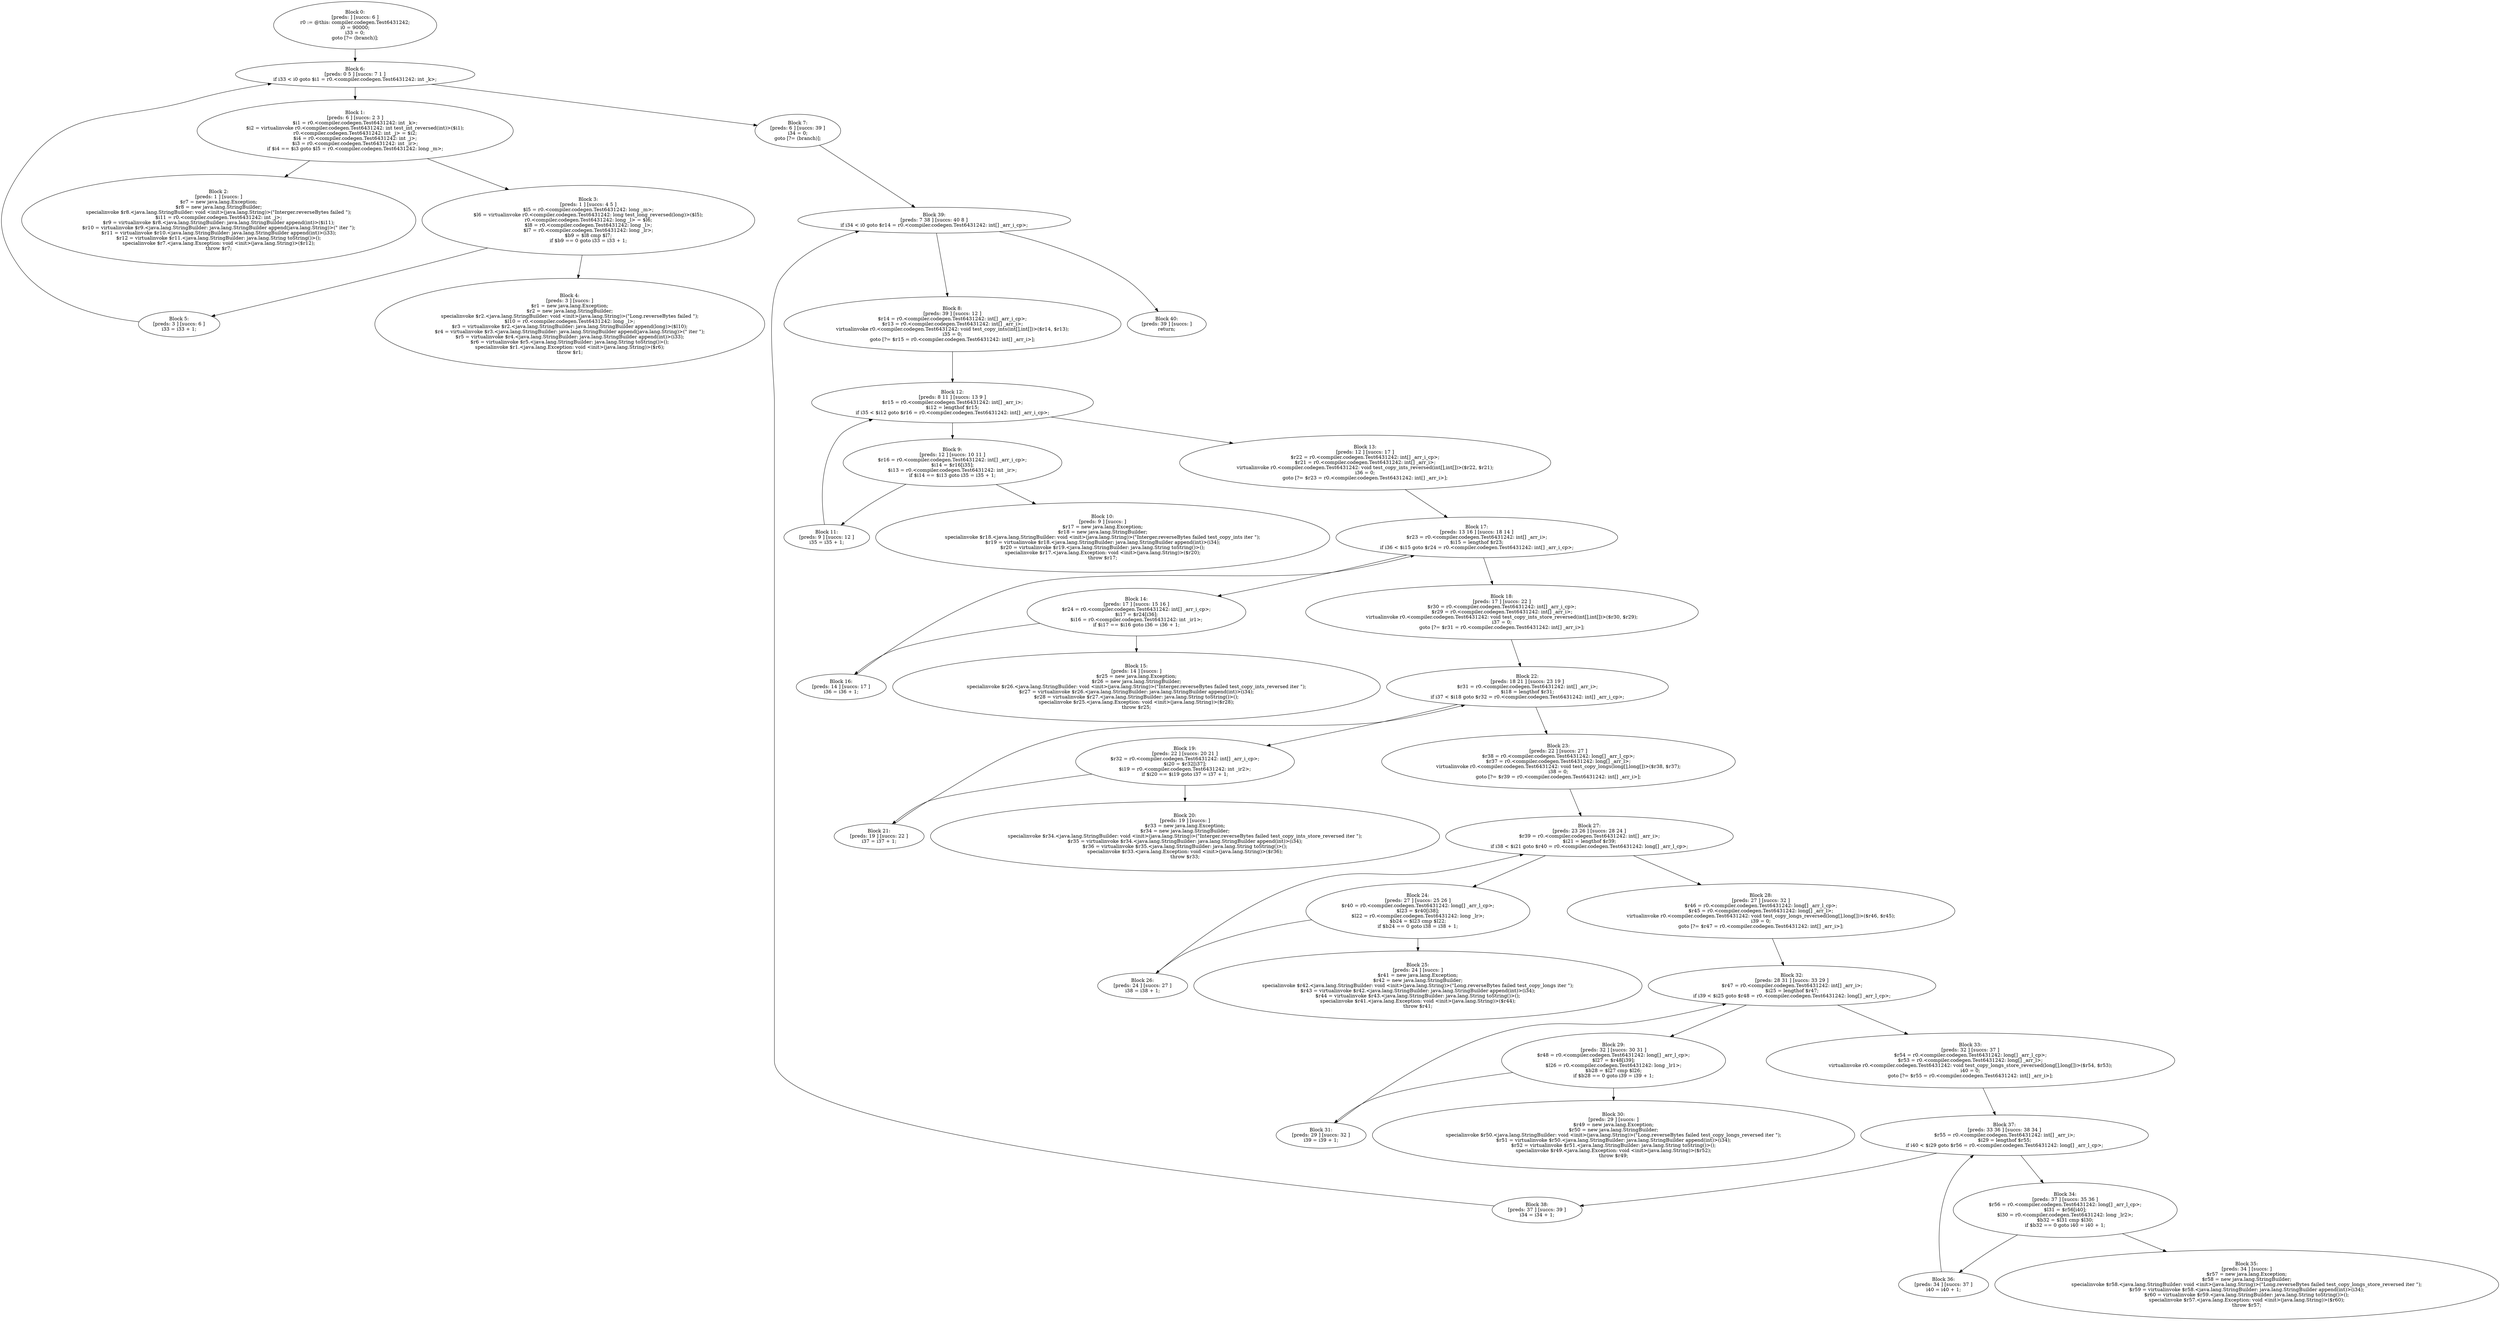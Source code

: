 digraph "unitGraph" {
    "Block 0:
[preds: ] [succs: 6 ]
r0 := @this: compiler.codegen.Test6431242;
i0 = 90000;
i33 = 0;
goto [?= (branch)];
"
    "Block 1:
[preds: 6 ] [succs: 2 3 ]
$i1 = r0.<compiler.codegen.Test6431242: int _k>;
$i2 = virtualinvoke r0.<compiler.codegen.Test6431242: int test_int_reversed(int)>($i1);
r0.<compiler.codegen.Test6431242: int _j> = $i2;
$i4 = r0.<compiler.codegen.Test6431242: int _j>;
$i3 = r0.<compiler.codegen.Test6431242: int _ir>;
if $i4 == $i3 goto $l5 = r0.<compiler.codegen.Test6431242: long _m>;
"
    "Block 2:
[preds: 1 ] [succs: ]
$r7 = new java.lang.Exception;
$r8 = new java.lang.StringBuilder;
specialinvoke $r8.<java.lang.StringBuilder: void <init>(java.lang.String)>(\"Interger.reverseBytes failed \");
$i11 = r0.<compiler.codegen.Test6431242: int _j>;
$r9 = virtualinvoke $r8.<java.lang.StringBuilder: java.lang.StringBuilder append(int)>($i11);
$r10 = virtualinvoke $r9.<java.lang.StringBuilder: java.lang.StringBuilder append(java.lang.String)>(\" iter \");
$r11 = virtualinvoke $r10.<java.lang.StringBuilder: java.lang.StringBuilder append(int)>(i33);
$r12 = virtualinvoke $r11.<java.lang.StringBuilder: java.lang.String toString()>();
specialinvoke $r7.<java.lang.Exception: void <init>(java.lang.String)>($r12);
throw $r7;
"
    "Block 3:
[preds: 1 ] [succs: 4 5 ]
$l5 = r0.<compiler.codegen.Test6431242: long _m>;
$l6 = virtualinvoke r0.<compiler.codegen.Test6431242: long test_long_reversed(long)>($l5);
r0.<compiler.codegen.Test6431242: long _l> = $l6;
$l8 = r0.<compiler.codegen.Test6431242: long _l>;
$l7 = r0.<compiler.codegen.Test6431242: long _lr>;
$b9 = $l8 cmp $l7;
if $b9 == 0 goto i33 = i33 + 1;
"
    "Block 4:
[preds: 3 ] [succs: ]
$r1 = new java.lang.Exception;
$r2 = new java.lang.StringBuilder;
specialinvoke $r2.<java.lang.StringBuilder: void <init>(java.lang.String)>(\"Long.reverseBytes failed \");
$l10 = r0.<compiler.codegen.Test6431242: long _l>;
$r3 = virtualinvoke $r2.<java.lang.StringBuilder: java.lang.StringBuilder append(long)>($l10);
$r4 = virtualinvoke $r3.<java.lang.StringBuilder: java.lang.StringBuilder append(java.lang.String)>(\" iter \");
$r5 = virtualinvoke $r4.<java.lang.StringBuilder: java.lang.StringBuilder append(int)>(i33);
$r6 = virtualinvoke $r5.<java.lang.StringBuilder: java.lang.String toString()>();
specialinvoke $r1.<java.lang.Exception: void <init>(java.lang.String)>($r6);
throw $r1;
"
    "Block 5:
[preds: 3 ] [succs: 6 ]
i33 = i33 + 1;
"
    "Block 6:
[preds: 0 5 ] [succs: 7 1 ]
if i33 < i0 goto $i1 = r0.<compiler.codegen.Test6431242: int _k>;
"
    "Block 7:
[preds: 6 ] [succs: 39 ]
i34 = 0;
goto [?= (branch)];
"
    "Block 8:
[preds: 39 ] [succs: 12 ]
$r14 = r0.<compiler.codegen.Test6431242: int[] _arr_i_cp>;
$r13 = r0.<compiler.codegen.Test6431242: int[] _arr_i>;
virtualinvoke r0.<compiler.codegen.Test6431242: void test_copy_ints(int[],int[])>($r14, $r13);
i35 = 0;
goto [?= $r15 = r0.<compiler.codegen.Test6431242: int[] _arr_i>];
"
    "Block 9:
[preds: 12 ] [succs: 10 11 ]
$r16 = r0.<compiler.codegen.Test6431242: int[] _arr_i_cp>;
$i14 = $r16[i35];
$i13 = r0.<compiler.codegen.Test6431242: int _ir>;
if $i14 == $i13 goto i35 = i35 + 1;
"
    "Block 10:
[preds: 9 ] [succs: ]
$r17 = new java.lang.Exception;
$r18 = new java.lang.StringBuilder;
specialinvoke $r18.<java.lang.StringBuilder: void <init>(java.lang.String)>(\"Interger.reverseBytes failed test_copy_ints iter \");
$r19 = virtualinvoke $r18.<java.lang.StringBuilder: java.lang.StringBuilder append(int)>(i34);
$r20 = virtualinvoke $r19.<java.lang.StringBuilder: java.lang.String toString()>();
specialinvoke $r17.<java.lang.Exception: void <init>(java.lang.String)>($r20);
throw $r17;
"
    "Block 11:
[preds: 9 ] [succs: 12 ]
i35 = i35 + 1;
"
    "Block 12:
[preds: 8 11 ] [succs: 13 9 ]
$r15 = r0.<compiler.codegen.Test6431242: int[] _arr_i>;
$i12 = lengthof $r15;
if i35 < $i12 goto $r16 = r0.<compiler.codegen.Test6431242: int[] _arr_i_cp>;
"
    "Block 13:
[preds: 12 ] [succs: 17 ]
$r22 = r0.<compiler.codegen.Test6431242: int[] _arr_i_cp>;
$r21 = r0.<compiler.codegen.Test6431242: int[] _arr_i>;
virtualinvoke r0.<compiler.codegen.Test6431242: void test_copy_ints_reversed(int[],int[])>($r22, $r21);
i36 = 0;
goto [?= $r23 = r0.<compiler.codegen.Test6431242: int[] _arr_i>];
"
    "Block 14:
[preds: 17 ] [succs: 15 16 ]
$r24 = r0.<compiler.codegen.Test6431242: int[] _arr_i_cp>;
$i17 = $r24[i36];
$i16 = r0.<compiler.codegen.Test6431242: int _ir1>;
if $i17 == $i16 goto i36 = i36 + 1;
"
    "Block 15:
[preds: 14 ] [succs: ]
$r25 = new java.lang.Exception;
$r26 = new java.lang.StringBuilder;
specialinvoke $r26.<java.lang.StringBuilder: void <init>(java.lang.String)>(\"Interger.reverseBytes failed test_copy_ints_reversed iter \");
$r27 = virtualinvoke $r26.<java.lang.StringBuilder: java.lang.StringBuilder append(int)>(i34);
$r28 = virtualinvoke $r27.<java.lang.StringBuilder: java.lang.String toString()>();
specialinvoke $r25.<java.lang.Exception: void <init>(java.lang.String)>($r28);
throw $r25;
"
    "Block 16:
[preds: 14 ] [succs: 17 ]
i36 = i36 + 1;
"
    "Block 17:
[preds: 13 16 ] [succs: 18 14 ]
$r23 = r0.<compiler.codegen.Test6431242: int[] _arr_i>;
$i15 = lengthof $r23;
if i36 < $i15 goto $r24 = r0.<compiler.codegen.Test6431242: int[] _arr_i_cp>;
"
    "Block 18:
[preds: 17 ] [succs: 22 ]
$r30 = r0.<compiler.codegen.Test6431242: int[] _arr_i_cp>;
$r29 = r0.<compiler.codegen.Test6431242: int[] _arr_i>;
virtualinvoke r0.<compiler.codegen.Test6431242: void test_copy_ints_store_reversed(int[],int[])>($r30, $r29);
i37 = 0;
goto [?= $r31 = r0.<compiler.codegen.Test6431242: int[] _arr_i>];
"
    "Block 19:
[preds: 22 ] [succs: 20 21 ]
$r32 = r0.<compiler.codegen.Test6431242: int[] _arr_i_cp>;
$i20 = $r32[i37];
$i19 = r0.<compiler.codegen.Test6431242: int _ir2>;
if $i20 == $i19 goto i37 = i37 + 1;
"
    "Block 20:
[preds: 19 ] [succs: ]
$r33 = new java.lang.Exception;
$r34 = new java.lang.StringBuilder;
specialinvoke $r34.<java.lang.StringBuilder: void <init>(java.lang.String)>(\"Interger.reverseBytes failed test_copy_ints_store_reversed iter \");
$r35 = virtualinvoke $r34.<java.lang.StringBuilder: java.lang.StringBuilder append(int)>(i34);
$r36 = virtualinvoke $r35.<java.lang.StringBuilder: java.lang.String toString()>();
specialinvoke $r33.<java.lang.Exception: void <init>(java.lang.String)>($r36);
throw $r33;
"
    "Block 21:
[preds: 19 ] [succs: 22 ]
i37 = i37 + 1;
"
    "Block 22:
[preds: 18 21 ] [succs: 23 19 ]
$r31 = r0.<compiler.codegen.Test6431242: int[] _arr_i>;
$i18 = lengthof $r31;
if i37 < $i18 goto $r32 = r0.<compiler.codegen.Test6431242: int[] _arr_i_cp>;
"
    "Block 23:
[preds: 22 ] [succs: 27 ]
$r38 = r0.<compiler.codegen.Test6431242: long[] _arr_l_cp>;
$r37 = r0.<compiler.codegen.Test6431242: long[] _arr_l>;
virtualinvoke r0.<compiler.codegen.Test6431242: void test_copy_longs(long[],long[])>($r38, $r37);
i38 = 0;
goto [?= $r39 = r0.<compiler.codegen.Test6431242: int[] _arr_i>];
"
    "Block 24:
[preds: 27 ] [succs: 25 26 ]
$r40 = r0.<compiler.codegen.Test6431242: long[] _arr_l_cp>;
$l23 = $r40[i38];
$l22 = r0.<compiler.codegen.Test6431242: long _lr>;
$b24 = $l23 cmp $l22;
if $b24 == 0 goto i38 = i38 + 1;
"
    "Block 25:
[preds: 24 ] [succs: ]
$r41 = new java.lang.Exception;
$r42 = new java.lang.StringBuilder;
specialinvoke $r42.<java.lang.StringBuilder: void <init>(java.lang.String)>(\"Long.reverseBytes failed test_copy_longs iter \");
$r43 = virtualinvoke $r42.<java.lang.StringBuilder: java.lang.StringBuilder append(int)>(i34);
$r44 = virtualinvoke $r43.<java.lang.StringBuilder: java.lang.String toString()>();
specialinvoke $r41.<java.lang.Exception: void <init>(java.lang.String)>($r44);
throw $r41;
"
    "Block 26:
[preds: 24 ] [succs: 27 ]
i38 = i38 + 1;
"
    "Block 27:
[preds: 23 26 ] [succs: 28 24 ]
$r39 = r0.<compiler.codegen.Test6431242: int[] _arr_i>;
$i21 = lengthof $r39;
if i38 < $i21 goto $r40 = r0.<compiler.codegen.Test6431242: long[] _arr_l_cp>;
"
    "Block 28:
[preds: 27 ] [succs: 32 ]
$r46 = r0.<compiler.codegen.Test6431242: long[] _arr_l_cp>;
$r45 = r0.<compiler.codegen.Test6431242: long[] _arr_l>;
virtualinvoke r0.<compiler.codegen.Test6431242: void test_copy_longs_reversed(long[],long[])>($r46, $r45);
i39 = 0;
goto [?= $r47 = r0.<compiler.codegen.Test6431242: int[] _arr_i>];
"
    "Block 29:
[preds: 32 ] [succs: 30 31 ]
$r48 = r0.<compiler.codegen.Test6431242: long[] _arr_l_cp>;
$l27 = $r48[i39];
$l26 = r0.<compiler.codegen.Test6431242: long _lr1>;
$b28 = $l27 cmp $l26;
if $b28 == 0 goto i39 = i39 + 1;
"
    "Block 30:
[preds: 29 ] [succs: ]
$r49 = new java.lang.Exception;
$r50 = new java.lang.StringBuilder;
specialinvoke $r50.<java.lang.StringBuilder: void <init>(java.lang.String)>(\"Long.reverseBytes failed test_copy_longs_reversed iter \");
$r51 = virtualinvoke $r50.<java.lang.StringBuilder: java.lang.StringBuilder append(int)>(i34);
$r52 = virtualinvoke $r51.<java.lang.StringBuilder: java.lang.String toString()>();
specialinvoke $r49.<java.lang.Exception: void <init>(java.lang.String)>($r52);
throw $r49;
"
    "Block 31:
[preds: 29 ] [succs: 32 ]
i39 = i39 + 1;
"
    "Block 32:
[preds: 28 31 ] [succs: 33 29 ]
$r47 = r0.<compiler.codegen.Test6431242: int[] _arr_i>;
$i25 = lengthof $r47;
if i39 < $i25 goto $r48 = r0.<compiler.codegen.Test6431242: long[] _arr_l_cp>;
"
    "Block 33:
[preds: 32 ] [succs: 37 ]
$r54 = r0.<compiler.codegen.Test6431242: long[] _arr_l_cp>;
$r53 = r0.<compiler.codegen.Test6431242: long[] _arr_l>;
virtualinvoke r0.<compiler.codegen.Test6431242: void test_copy_longs_store_reversed(long[],long[])>($r54, $r53);
i40 = 0;
goto [?= $r55 = r0.<compiler.codegen.Test6431242: int[] _arr_i>];
"
    "Block 34:
[preds: 37 ] [succs: 35 36 ]
$r56 = r0.<compiler.codegen.Test6431242: long[] _arr_l_cp>;
$l31 = $r56[i40];
$l30 = r0.<compiler.codegen.Test6431242: long _lr2>;
$b32 = $l31 cmp $l30;
if $b32 == 0 goto i40 = i40 + 1;
"
    "Block 35:
[preds: 34 ] [succs: ]
$r57 = new java.lang.Exception;
$r58 = new java.lang.StringBuilder;
specialinvoke $r58.<java.lang.StringBuilder: void <init>(java.lang.String)>(\"Long.reverseBytes failed test_copy_longs_store_reversed iter \");
$r59 = virtualinvoke $r58.<java.lang.StringBuilder: java.lang.StringBuilder append(int)>(i34);
$r60 = virtualinvoke $r59.<java.lang.StringBuilder: java.lang.String toString()>();
specialinvoke $r57.<java.lang.Exception: void <init>(java.lang.String)>($r60);
throw $r57;
"
    "Block 36:
[preds: 34 ] [succs: 37 ]
i40 = i40 + 1;
"
    "Block 37:
[preds: 33 36 ] [succs: 38 34 ]
$r55 = r0.<compiler.codegen.Test6431242: int[] _arr_i>;
$i29 = lengthof $r55;
if i40 < $i29 goto $r56 = r0.<compiler.codegen.Test6431242: long[] _arr_l_cp>;
"
    "Block 38:
[preds: 37 ] [succs: 39 ]
i34 = i34 + 1;
"
    "Block 39:
[preds: 7 38 ] [succs: 40 8 ]
if i34 < i0 goto $r14 = r0.<compiler.codegen.Test6431242: int[] _arr_i_cp>;
"
    "Block 40:
[preds: 39 ] [succs: ]
return;
"
    "Block 0:
[preds: ] [succs: 6 ]
r0 := @this: compiler.codegen.Test6431242;
i0 = 90000;
i33 = 0;
goto [?= (branch)];
"->"Block 6:
[preds: 0 5 ] [succs: 7 1 ]
if i33 < i0 goto $i1 = r0.<compiler.codegen.Test6431242: int _k>;
";
    "Block 1:
[preds: 6 ] [succs: 2 3 ]
$i1 = r0.<compiler.codegen.Test6431242: int _k>;
$i2 = virtualinvoke r0.<compiler.codegen.Test6431242: int test_int_reversed(int)>($i1);
r0.<compiler.codegen.Test6431242: int _j> = $i2;
$i4 = r0.<compiler.codegen.Test6431242: int _j>;
$i3 = r0.<compiler.codegen.Test6431242: int _ir>;
if $i4 == $i3 goto $l5 = r0.<compiler.codegen.Test6431242: long _m>;
"->"Block 2:
[preds: 1 ] [succs: ]
$r7 = new java.lang.Exception;
$r8 = new java.lang.StringBuilder;
specialinvoke $r8.<java.lang.StringBuilder: void <init>(java.lang.String)>(\"Interger.reverseBytes failed \");
$i11 = r0.<compiler.codegen.Test6431242: int _j>;
$r9 = virtualinvoke $r8.<java.lang.StringBuilder: java.lang.StringBuilder append(int)>($i11);
$r10 = virtualinvoke $r9.<java.lang.StringBuilder: java.lang.StringBuilder append(java.lang.String)>(\" iter \");
$r11 = virtualinvoke $r10.<java.lang.StringBuilder: java.lang.StringBuilder append(int)>(i33);
$r12 = virtualinvoke $r11.<java.lang.StringBuilder: java.lang.String toString()>();
specialinvoke $r7.<java.lang.Exception: void <init>(java.lang.String)>($r12);
throw $r7;
";
    "Block 1:
[preds: 6 ] [succs: 2 3 ]
$i1 = r0.<compiler.codegen.Test6431242: int _k>;
$i2 = virtualinvoke r0.<compiler.codegen.Test6431242: int test_int_reversed(int)>($i1);
r0.<compiler.codegen.Test6431242: int _j> = $i2;
$i4 = r0.<compiler.codegen.Test6431242: int _j>;
$i3 = r0.<compiler.codegen.Test6431242: int _ir>;
if $i4 == $i3 goto $l5 = r0.<compiler.codegen.Test6431242: long _m>;
"->"Block 3:
[preds: 1 ] [succs: 4 5 ]
$l5 = r0.<compiler.codegen.Test6431242: long _m>;
$l6 = virtualinvoke r0.<compiler.codegen.Test6431242: long test_long_reversed(long)>($l5);
r0.<compiler.codegen.Test6431242: long _l> = $l6;
$l8 = r0.<compiler.codegen.Test6431242: long _l>;
$l7 = r0.<compiler.codegen.Test6431242: long _lr>;
$b9 = $l8 cmp $l7;
if $b9 == 0 goto i33 = i33 + 1;
";
    "Block 3:
[preds: 1 ] [succs: 4 5 ]
$l5 = r0.<compiler.codegen.Test6431242: long _m>;
$l6 = virtualinvoke r0.<compiler.codegen.Test6431242: long test_long_reversed(long)>($l5);
r0.<compiler.codegen.Test6431242: long _l> = $l6;
$l8 = r0.<compiler.codegen.Test6431242: long _l>;
$l7 = r0.<compiler.codegen.Test6431242: long _lr>;
$b9 = $l8 cmp $l7;
if $b9 == 0 goto i33 = i33 + 1;
"->"Block 4:
[preds: 3 ] [succs: ]
$r1 = new java.lang.Exception;
$r2 = new java.lang.StringBuilder;
specialinvoke $r2.<java.lang.StringBuilder: void <init>(java.lang.String)>(\"Long.reverseBytes failed \");
$l10 = r0.<compiler.codegen.Test6431242: long _l>;
$r3 = virtualinvoke $r2.<java.lang.StringBuilder: java.lang.StringBuilder append(long)>($l10);
$r4 = virtualinvoke $r3.<java.lang.StringBuilder: java.lang.StringBuilder append(java.lang.String)>(\" iter \");
$r5 = virtualinvoke $r4.<java.lang.StringBuilder: java.lang.StringBuilder append(int)>(i33);
$r6 = virtualinvoke $r5.<java.lang.StringBuilder: java.lang.String toString()>();
specialinvoke $r1.<java.lang.Exception: void <init>(java.lang.String)>($r6);
throw $r1;
";
    "Block 3:
[preds: 1 ] [succs: 4 5 ]
$l5 = r0.<compiler.codegen.Test6431242: long _m>;
$l6 = virtualinvoke r0.<compiler.codegen.Test6431242: long test_long_reversed(long)>($l5);
r0.<compiler.codegen.Test6431242: long _l> = $l6;
$l8 = r0.<compiler.codegen.Test6431242: long _l>;
$l7 = r0.<compiler.codegen.Test6431242: long _lr>;
$b9 = $l8 cmp $l7;
if $b9 == 0 goto i33 = i33 + 1;
"->"Block 5:
[preds: 3 ] [succs: 6 ]
i33 = i33 + 1;
";
    "Block 5:
[preds: 3 ] [succs: 6 ]
i33 = i33 + 1;
"->"Block 6:
[preds: 0 5 ] [succs: 7 1 ]
if i33 < i0 goto $i1 = r0.<compiler.codegen.Test6431242: int _k>;
";
    "Block 6:
[preds: 0 5 ] [succs: 7 1 ]
if i33 < i0 goto $i1 = r0.<compiler.codegen.Test6431242: int _k>;
"->"Block 7:
[preds: 6 ] [succs: 39 ]
i34 = 0;
goto [?= (branch)];
";
    "Block 6:
[preds: 0 5 ] [succs: 7 1 ]
if i33 < i0 goto $i1 = r0.<compiler.codegen.Test6431242: int _k>;
"->"Block 1:
[preds: 6 ] [succs: 2 3 ]
$i1 = r0.<compiler.codegen.Test6431242: int _k>;
$i2 = virtualinvoke r0.<compiler.codegen.Test6431242: int test_int_reversed(int)>($i1);
r0.<compiler.codegen.Test6431242: int _j> = $i2;
$i4 = r0.<compiler.codegen.Test6431242: int _j>;
$i3 = r0.<compiler.codegen.Test6431242: int _ir>;
if $i4 == $i3 goto $l5 = r0.<compiler.codegen.Test6431242: long _m>;
";
    "Block 7:
[preds: 6 ] [succs: 39 ]
i34 = 0;
goto [?= (branch)];
"->"Block 39:
[preds: 7 38 ] [succs: 40 8 ]
if i34 < i0 goto $r14 = r0.<compiler.codegen.Test6431242: int[] _arr_i_cp>;
";
    "Block 8:
[preds: 39 ] [succs: 12 ]
$r14 = r0.<compiler.codegen.Test6431242: int[] _arr_i_cp>;
$r13 = r0.<compiler.codegen.Test6431242: int[] _arr_i>;
virtualinvoke r0.<compiler.codegen.Test6431242: void test_copy_ints(int[],int[])>($r14, $r13);
i35 = 0;
goto [?= $r15 = r0.<compiler.codegen.Test6431242: int[] _arr_i>];
"->"Block 12:
[preds: 8 11 ] [succs: 13 9 ]
$r15 = r0.<compiler.codegen.Test6431242: int[] _arr_i>;
$i12 = lengthof $r15;
if i35 < $i12 goto $r16 = r0.<compiler.codegen.Test6431242: int[] _arr_i_cp>;
";
    "Block 9:
[preds: 12 ] [succs: 10 11 ]
$r16 = r0.<compiler.codegen.Test6431242: int[] _arr_i_cp>;
$i14 = $r16[i35];
$i13 = r0.<compiler.codegen.Test6431242: int _ir>;
if $i14 == $i13 goto i35 = i35 + 1;
"->"Block 10:
[preds: 9 ] [succs: ]
$r17 = new java.lang.Exception;
$r18 = new java.lang.StringBuilder;
specialinvoke $r18.<java.lang.StringBuilder: void <init>(java.lang.String)>(\"Interger.reverseBytes failed test_copy_ints iter \");
$r19 = virtualinvoke $r18.<java.lang.StringBuilder: java.lang.StringBuilder append(int)>(i34);
$r20 = virtualinvoke $r19.<java.lang.StringBuilder: java.lang.String toString()>();
specialinvoke $r17.<java.lang.Exception: void <init>(java.lang.String)>($r20);
throw $r17;
";
    "Block 9:
[preds: 12 ] [succs: 10 11 ]
$r16 = r0.<compiler.codegen.Test6431242: int[] _arr_i_cp>;
$i14 = $r16[i35];
$i13 = r0.<compiler.codegen.Test6431242: int _ir>;
if $i14 == $i13 goto i35 = i35 + 1;
"->"Block 11:
[preds: 9 ] [succs: 12 ]
i35 = i35 + 1;
";
    "Block 11:
[preds: 9 ] [succs: 12 ]
i35 = i35 + 1;
"->"Block 12:
[preds: 8 11 ] [succs: 13 9 ]
$r15 = r0.<compiler.codegen.Test6431242: int[] _arr_i>;
$i12 = lengthof $r15;
if i35 < $i12 goto $r16 = r0.<compiler.codegen.Test6431242: int[] _arr_i_cp>;
";
    "Block 12:
[preds: 8 11 ] [succs: 13 9 ]
$r15 = r0.<compiler.codegen.Test6431242: int[] _arr_i>;
$i12 = lengthof $r15;
if i35 < $i12 goto $r16 = r0.<compiler.codegen.Test6431242: int[] _arr_i_cp>;
"->"Block 13:
[preds: 12 ] [succs: 17 ]
$r22 = r0.<compiler.codegen.Test6431242: int[] _arr_i_cp>;
$r21 = r0.<compiler.codegen.Test6431242: int[] _arr_i>;
virtualinvoke r0.<compiler.codegen.Test6431242: void test_copy_ints_reversed(int[],int[])>($r22, $r21);
i36 = 0;
goto [?= $r23 = r0.<compiler.codegen.Test6431242: int[] _arr_i>];
";
    "Block 12:
[preds: 8 11 ] [succs: 13 9 ]
$r15 = r0.<compiler.codegen.Test6431242: int[] _arr_i>;
$i12 = lengthof $r15;
if i35 < $i12 goto $r16 = r0.<compiler.codegen.Test6431242: int[] _arr_i_cp>;
"->"Block 9:
[preds: 12 ] [succs: 10 11 ]
$r16 = r0.<compiler.codegen.Test6431242: int[] _arr_i_cp>;
$i14 = $r16[i35];
$i13 = r0.<compiler.codegen.Test6431242: int _ir>;
if $i14 == $i13 goto i35 = i35 + 1;
";
    "Block 13:
[preds: 12 ] [succs: 17 ]
$r22 = r0.<compiler.codegen.Test6431242: int[] _arr_i_cp>;
$r21 = r0.<compiler.codegen.Test6431242: int[] _arr_i>;
virtualinvoke r0.<compiler.codegen.Test6431242: void test_copy_ints_reversed(int[],int[])>($r22, $r21);
i36 = 0;
goto [?= $r23 = r0.<compiler.codegen.Test6431242: int[] _arr_i>];
"->"Block 17:
[preds: 13 16 ] [succs: 18 14 ]
$r23 = r0.<compiler.codegen.Test6431242: int[] _arr_i>;
$i15 = lengthof $r23;
if i36 < $i15 goto $r24 = r0.<compiler.codegen.Test6431242: int[] _arr_i_cp>;
";
    "Block 14:
[preds: 17 ] [succs: 15 16 ]
$r24 = r0.<compiler.codegen.Test6431242: int[] _arr_i_cp>;
$i17 = $r24[i36];
$i16 = r0.<compiler.codegen.Test6431242: int _ir1>;
if $i17 == $i16 goto i36 = i36 + 1;
"->"Block 15:
[preds: 14 ] [succs: ]
$r25 = new java.lang.Exception;
$r26 = new java.lang.StringBuilder;
specialinvoke $r26.<java.lang.StringBuilder: void <init>(java.lang.String)>(\"Interger.reverseBytes failed test_copy_ints_reversed iter \");
$r27 = virtualinvoke $r26.<java.lang.StringBuilder: java.lang.StringBuilder append(int)>(i34);
$r28 = virtualinvoke $r27.<java.lang.StringBuilder: java.lang.String toString()>();
specialinvoke $r25.<java.lang.Exception: void <init>(java.lang.String)>($r28);
throw $r25;
";
    "Block 14:
[preds: 17 ] [succs: 15 16 ]
$r24 = r0.<compiler.codegen.Test6431242: int[] _arr_i_cp>;
$i17 = $r24[i36];
$i16 = r0.<compiler.codegen.Test6431242: int _ir1>;
if $i17 == $i16 goto i36 = i36 + 1;
"->"Block 16:
[preds: 14 ] [succs: 17 ]
i36 = i36 + 1;
";
    "Block 16:
[preds: 14 ] [succs: 17 ]
i36 = i36 + 1;
"->"Block 17:
[preds: 13 16 ] [succs: 18 14 ]
$r23 = r0.<compiler.codegen.Test6431242: int[] _arr_i>;
$i15 = lengthof $r23;
if i36 < $i15 goto $r24 = r0.<compiler.codegen.Test6431242: int[] _arr_i_cp>;
";
    "Block 17:
[preds: 13 16 ] [succs: 18 14 ]
$r23 = r0.<compiler.codegen.Test6431242: int[] _arr_i>;
$i15 = lengthof $r23;
if i36 < $i15 goto $r24 = r0.<compiler.codegen.Test6431242: int[] _arr_i_cp>;
"->"Block 18:
[preds: 17 ] [succs: 22 ]
$r30 = r0.<compiler.codegen.Test6431242: int[] _arr_i_cp>;
$r29 = r0.<compiler.codegen.Test6431242: int[] _arr_i>;
virtualinvoke r0.<compiler.codegen.Test6431242: void test_copy_ints_store_reversed(int[],int[])>($r30, $r29);
i37 = 0;
goto [?= $r31 = r0.<compiler.codegen.Test6431242: int[] _arr_i>];
";
    "Block 17:
[preds: 13 16 ] [succs: 18 14 ]
$r23 = r0.<compiler.codegen.Test6431242: int[] _arr_i>;
$i15 = lengthof $r23;
if i36 < $i15 goto $r24 = r0.<compiler.codegen.Test6431242: int[] _arr_i_cp>;
"->"Block 14:
[preds: 17 ] [succs: 15 16 ]
$r24 = r0.<compiler.codegen.Test6431242: int[] _arr_i_cp>;
$i17 = $r24[i36];
$i16 = r0.<compiler.codegen.Test6431242: int _ir1>;
if $i17 == $i16 goto i36 = i36 + 1;
";
    "Block 18:
[preds: 17 ] [succs: 22 ]
$r30 = r0.<compiler.codegen.Test6431242: int[] _arr_i_cp>;
$r29 = r0.<compiler.codegen.Test6431242: int[] _arr_i>;
virtualinvoke r0.<compiler.codegen.Test6431242: void test_copy_ints_store_reversed(int[],int[])>($r30, $r29);
i37 = 0;
goto [?= $r31 = r0.<compiler.codegen.Test6431242: int[] _arr_i>];
"->"Block 22:
[preds: 18 21 ] [succs: 23 19 ]
$r31 = r0.<compiler.codegen.Test6431242: int[] _arr_i>;
$i18 = lengthof $r31;
if i37 < $i18 goto $r32 = r0.<compiler.codegen.Test6431242: int[] _arr_i_cp>;
";
    "Block 19:
[preds: 22 ] [succs: 20 21 ]
$r32 = r0.<compiler.codegen.Test6431242: int[] _arr_i_cp>;
$i20 = $r32[i37];
$i19 = r0.<compiler.codegen.Test6431242: int _ir2>;
if $i20 == $i19 goto i37 = i37 + 1;
"->"Block 20:
[preds: 19 ] [succs: ]
$r33 = new java.lang.Exception;
$r34 = new java.lang.StringBuilder;
specialinvoke $r34.<java.lang.StringBuilder: void <init>(java.lang.String)>(\"Interger.reverseBytes failed test_copy_ints_store_reversed iter \");
$r35 = virtualinvoke $r34.<java.lang.StringBuilder: java.lang.StringBuilder append(int)>(i34);
$r36 = virtualinvoke $r35.<java.lang.StringBuilder: java.lang.String toString()>();
specialinvoke $r33.<java.lang.Exception: void <init>(java.lang.String)>($r36);
throw $r33;
";
    "Block 19:
[preds: 22 ] [succs: 20 21 ]
$r32 = r0.<compiler.codegen.Test6431242: int[] _arr_i_cp>;
$i20 = $r32[i37];
$i19 = r0.<compiler.codegen.Test6431242: int _ir2>;
if $i20 == $i19 goto i37 = i37 + 1;
"->"Block 21:
[preds: 19 ] [succs: 22 ]
i37 = i37 + 1;
";
    "Block 21:
[preds: 19 ] [succs: 22 ]
i37 = i37 + 1;
"->"Block 22:
[preds: 18 21 ] [succs: 23 19 ]
$r31 = r0.<compiler.codegen.Test6431242: int[] _arr_i>;
$i18 = lengthof $r31;
if i37 < $i18 goto $r32 = r0.<compiler.codegen.Test6431242: int[] _arr_i_cp>;
";
    "Block 22:
[preds: 18 21 ] [succs: 23 19 ]
$r31 = r0.<compiler.codegen.Test6431242: int[] _arr_i>;
$i18 = lengthof $r31;
if i37 < $i18 goto $r32 = r0.<compiler.codegen.Test6431242: int[] _arr_i_cp>;
"->"Block 23:
[preds: 22 ] [succs: 27 ]
$r38 = r0.<compiler.codegen.Test6431242: long[] _arr_l_cp>;
$r37 = r0.<compiler.codegen.Test6431242: long[] _arr_l>;
virtualinvoke r0.<compiler.codegen.Test6431242: void test_copy_longs(long[],long[])>($r38, $r37);
i38 = 0;
goto [?= $r39 = r0.<compiler.codegen.Test6431242: int[] _arr_i>];
";
    "Block 22:
[preds: 18 21 ] [succs: 23 19 ]
$r31 = r0.<compiler.codegen.Test6431242: int[] _arr_i>;
$i18 = lengthof $r31;
if i37 < $i18 goto $r32 = r0.<compiler.codegen.Test6431242: int[] _arr_i_cp>;
"->"Block 19:
[preds: 22 ] [succs: 20 21 ]
$r32 = r0.<compiler.codegen.Test6431242: int[] _arr_i_cp>;
$i20 = $r32[i37];
$i19 = r0.<compiler.codegen.Test6431242: int _ir2>;
if $i20 == $i19 goto i37 = i37 + 1;
";
    "Block 23:
[preds: 22 ] [succs: 27 ]
$r38 = r0.<compiler.codegen.Test6431242: long[] _arr_l_cp>;
$r37 = r0.<compiler.codegen.Test6431242: long[] _arr_l>;
virtualinvoke r0.<compiler.codegen.Test6431242: void test_copy_longs(long[],long[])>($r38, $r37);
i38 = 0;
goto [?= $r39 = r0.<compiler.codegen.Test6431242: int[] _arr_i>];
"->"Block 27:
[preds: 23 26 ] [succs: 28 24 ]
$r39 = r0.<compiler.codegen.Test6431242: int[] _arr_i>;
$i21 = lengthof $r39;
if i38 < $i21 goto $r40 = r0.<compiler.codegen.Test6431242: long[] _arr_l_cp>;
";
    "Block 24:
[preds: 27 ] [succs: 25 26 ]
$r40 = r0.<compiler.codegen.Test6431242: long[] _arr_l_cp>;
$l23 = $r40[i38];
$l22 = r0.<compiler.codegen.Test6431242: long _lr>;
$b24 = $l23 cmp $l22;
if $b24 == 0 goto i38 = i38 + 1;
"->"Block 25:
[preds: 24 ] [succs: ]
$r41 = new java.lang.Exception;
$r42 = new java.lang.StringBuilder;
specialinvoke $r42.<java.lang.StringBuilder: void <init>(java.lang.String)>(\"Long.reverseBytes failed test_copy_longs iter \");
$r43 = virtualinvoke $r42.<java.lang.StringBuilder: java.lang.StringBuilder append(int)>(i34);
$r44 = virtualinvoke $r43.<java.lang.StringBuilder: java.lang.String toString()>();
specialinvoke $r41.<java.lang.Exception: void <init>(java.lang.String)>($r44);
throw $r41;
";
    "Block 24:
[preds: 27 ] [succs: 25 26 ]
$r40 = r0.<compiler.codegen.Test6431242: long[] _arr_l_cp>;
$l23 = $r40[i38];
$l22 = r0.<compiler.codegen.Test6431242: long _lr>;
$b24 = $l23 cmp $l22;
if $b24 == 0 goto i38 = i38 + 1;
"->"Block 26:
[preds: 24 ] [succs: 27 ]
i38 = i38 + 1;
";
    "Block 26:
[preds: 24 ] [succs: 27 ]
i38 = i38 + 1;
"->"Block 27:
[preds: 23 26 ] [succs: 28 24 ]
$r39 = r0.<compiler.codegen.Test6431242: int[] _arr_i>;
$i21 = lengthof $r39;
if i38 < $i21 goto $r40 = r0.<compiler.codegen.Test6431242: long[] _arr_l_cp>;
";
    "Block 27:
[preds: 23 26 ] [succs: 28 24 ]
$r39 = r0.<compiler.codegen.Test6431242: int[] _arr_i>;
$i21 = lengthof $r39;
if i38 < $i21 goto $r40 = r0.<compiler.codegen.Test6431242: long[] _arr_l_cp>;
"->"Block 28:
[preds: 27 ] [succs: 32 ]
$r46 = r0.<compiler.codegen.Test6431242: long[] _arr_l_cp>;
$r45 = r0.<compiler.codegen.Test6431242: long[] _arr_l>;
virtualinvoke r0.<compiler.codegen.Test6431242: void test_copy_longs_reversed(long[],long[])>($r46, $r45);
i39 = 0;
goto [?= $r47 = r0.<compiler.codegen.Test6431242: int[] _arr_i>];
";
    "Block 27:
[preds: 23 26 ] [succs: 28 24 ]
$r39 = r0.<compiler.codegen.Test6431242: int[] _arr_i>;
$i21 = lengthof $r39;
if i38 < $i21 goto $r40 = r0.<compiler.codegen.Test6431242: long[] _arr_l_cp>;
"->"Block 24:
[preds: 27 ] [succs: 25 26 ]
$r40 = r0.<compiler.codegen.Test6431242: long[] _arr_l_cp>;
$l23 = $r40[i38];
$l22 = r0.<compiler.codegen.Test6431242: long _lr>;
$b24 = $l23 cmp $l22;
if $b24 == 0 goto i38 = i38 + 1;
";
    "Block 28:
[preds: 27 ] [succs: 32 ]
$r46 = r0.<compiler.codegen.Test6431242: long[] _arr_l_cp>;
$r45 = r0.<compiler.codegen.Test6431242: long[] _arr_l>;
virtualinvoke r0.<compiler.codegen.Test6431242: void test_copy_longs_reversed(long[],long[])>($r46, $r45);
i39 = 0;
goto [?= $r47 = r0.<compiler.codegen.Test6431242: int[] _arr_i>];
"->"Block 32:
[preds: 28 31 ] [succs: 33 29 ]
$r47 = r0.<compiler.codegen.Test6431242: int[] _arr_i>;
$i25 = lengthof $r47;
if i39 < $i25 goto $r48 = r0.<compiler.codegen.Test6431242: long[] _arr_l_cp>;
";
    "Block 29:
[preds: 32 ] [succs: 30 31 ]
$r48 = r0.<compiler.codegen.Test6431242: long[] _arr_l_cp>;
$l27 = $r48[i39];
$l26 = r0.<compiler.codegen.Test6431242: long _lr1>;
$b28 = $l27 cmp $l26;
if $b28 == 0 goto i39 = i39 + 1;
"->"Block 30:
[preds: 29 ] [succs: ]
$r49 = new java.lang.Exception;
$r50 = new java.lang.StringBuilder;
specialinvoke $r50.<java.lang.StringBuilder: void <init>(java.lang.String)>(\"Long.reverseBytes failed test_copy_longs_reversed iter \");
$r51 = virtualinvoke $r50.<java.lang.StringBuilder: java.lang.StringBuilder append(int)>(i34);
$r52 = virtualinvoke $r51.<java.lang.StringBuilder: java.lang.String toString()>();
specialinvoke $r49.<java.lang.Exception: void <init>(java.lang.String)>($r52);
throw $r49;
";
    "Block 29:
[preds: 32 ] [succs: 30 31 ]
$r48 = r0.<compiler.codegen.Test6431242: long[] _arr_l_cp>;
$l27 = $r48[i39];
$l26 = r0.<compiler.codegen.Test6431242: long _lr1>;
$b28 = $l27 cmp $l26;
if $b28 == 0 goto i39 = i39 + 1;
"->"Block 31:
[preds: 29 ] [succs: 32 ]
i39 = i39 + 1;
";
    "Block 31:
[preds: 29 ] [succs: 32 ]
i39 = i39 + 1;
"->"Block 32:
[preds: 28 31 ] [succs: 33 29 ]
$r47 = r0.<compiler.codegen.Test6431242: int[] _arr_i>;
$i25 = lengthof $r47;
if i39 < $i25 goto $r48 = r0.<compiler.codegen.Test6431242: long[] _arr_l_cp>;
";
    "Block 32:
[preds: 28 31 ] [succs: 33 29 ]
$r47 = r0.<compiler.codegen.Test6431242: int[] _arr_i>;
$i25 = lengthof $r47;
if i39 < $i25 goto $r48 = r0.<compiler.codegen.Test6431242: long[] _arr_l_cp>;
"->"Block 33:
[preds: 32 ] [succs: 37 ]
$r54 = r0.<compiler.codegen.Test6431242: long[] _arr_l_cp>;
$r53 = r0.<compiler.codegen.Test6431242: long[] _arr_l>;
virtualinvoke r0.<compiler.codegen.Test6431242: void test_copy_longs_store_reversed(long[],long[])>($r54, $r53);
i40 = 0;
goto [?= $r55 = r0.<compiler.codegen.Test6431242: int[] _arr_i>];
";
    "Block 32:
[preds: 28 31 ] [succs: 33 29 ]
$r47 = r0.<compiler.codegen.Test6431242: int[] _arr_i>;
$i25 = lengthof $r47;
if i39 < $i25 goto $r48 = r0.<compiler.codegen.Test6431242: long[] _arr_l_cp>;
"->"Block 29:
[preds: 32 ] [succs: 30 31 ]
$r48 = r0.<compiler.codegen.Test6431242: long[] _arr_l_cp>;
$l27 = $r48[i39];
$l26 = r0.<compiler.codegen.Test6431242: long _lr1>;
$b28 = $l27 cmp $l26;
if $b28 == 0 goto i39 = i39 + 1;
";
    "Block 33:
[preds: 32 ] [succs: 37 ]
$r54 = r0.<compiler.codegen.Test6431242: long[] _arr_l_cp>;
$r53 = r0.<compiler.codegen.Test6431242: long[] _arr_l>;
virtualinvoke r0.<compiler.codegen.Test6431242: void test_copy_longs_store_reversed(long[],long[])>($r54, $r53);
i40 = 0;
goto [?= $r55 = r0.<compiler.codegen.Test6431242: int[] _arr_i>];
"->"Block 37:
[preds: 33 36 ] [succs: 38 34 ]
$r55 = r0.<compiler.codegen.Test6431242: int[] _arr_i>;
$i29 = lengthof $r55;
if i40 < $i29 goto $r56 = r0.<compiler.codegen.Test6431242: long[] _arr_l_cp>;
";
    "Block 34:
[preds: 37 ] [succs: 35 36 ]
$r56 = r0.<compiler.codegen.Test6431242: long[] _arr_l_cp>;
$l31 = $r56[i40];
$l30 = r0.<compiler.codegen.Test6431242: long _lr2>;
$b32 = $l31 cmp $l30;
if $b32 == 0 goto i40 = i40 + 1;
"->"Block 35:
[preds: 34 ] [succs: ]
$r57 = new java.lang.Exception;
$r58 = new java.lang.StringBuilder;
specialinvoke $r58.<java.lang.StringBuilder: void <init>(java.lang.String)>(\"Long.reverseBytes failed test_copy_longs_store_reversed iter \");
$r59 = virtualinvoke $r58.<java.lang.StringBuilder: java.lang.StringBuilder append(int)>(i34);
$r60 = virtualinvoke $r59.<java.lang.StringBuilder: java.lang.String toString()>();
specialinvoke $r57.<java.lang.Exception: void <init>(java.lang.String)>($r60);
throw $r57;
";
    "Block 34:
[preds: 37 ] [succs: 35 36 ]
$r56 = r0.<compiler.codegen.Test6431242: long[] _arr_l_cp>;
$l31 = $r56[i40];
$l30 = r0.<compiler.codegen.Test6431242: long _lr2>;
$b32 = $l31 cmp $l30;
if $b32 == 0 goto i40 = i40 + 1;
"->"Block 36:
[preds: 34 ] [succs: 37 ]
i40 = i40 + 1;
";
    "Block 36:
[preds: 34 ] [succs: 37 ]
i40 = i40 + 1;
"->"Block 37:
[preds: 33 36 ] [succs: 38 34 ]
$r55 = r0.<compiler.codegen.Test6431242: int[] _arr_i>;
$i29 = lengthof $r55;
if i40 < $i29 goto $r56 = r0.<compiler.codegen.Test6431242: long[] _arr_l_cp>;
";
    "Block 37:
[preds: 33 36 ] [succs: 38 34 ]
$r55 = r0.<compiler.codegen.Test6431242: int[] _arr_i>;
$i29 = lengthof $r55;
if i40 < $i29 goto $r56 = r0.<compiler.codegen.Test6431242: long[] _arr_l_cp>;
"->"Block 38:
[preds: 37 ] [succs: 39 ]
i34 = i34 + 1;
";
    "Block 37:
[preds: 33 36 ] [succs: 38 34 ]
$r55 = r0.<compiler.codegen.Test6431242: int[] _arr_i>;
$i29 = lengthof $r55;
if i40 < $i29 goto $r56 = r0.<compiler.codegen.Test6431242: long[] _arr_l_cp>;
"->"Block 34:
[preds: 37 ] [succs: 35 36 ]
$r56 = r0.<compiler.codegen.Test6431242: long[] _arr_l_cp>;
$l31 = $r56[i40];
$l30 = r0.<compiler.codegen.Test6431242: long _lr2>;
$b32 = $l31 cmp $l30;
if $b32 == 0 goto i40 = i40 + 1;
";
    "Block 38:
[preds: 37 ] [succs: 39 ]
i34 = i34 + 1;
"->"Block 39:
[preds: 7 38 ] [succs: 40 8 ]
if i34 < i0 goto $r14 = r0.<compiler.codegen.Test6431242: int[] _arr_i_cp>;
";
    "Block 39:
[preds: 7 38 ] [succs: 40 8 ]
if i34 < i0 goto $r14 = r0.<compiler.codegen.Test6431242: int[] _arr_i_cp>;
"->"Block 40:
[preds: 39 ] [succs: ]
return;
";
    "Block 39:
[preds: 7 38 ] [succs: 40 8 ]
if i34 < i0 goto $r14 = r0.<compiler.codegen.Test6431242: int[] _arr_i_cp>;
"->"Block 8:
[preds: 39 ] [succs: 12 ]
$r14 = r0.<compiler.codegen.Test6431242: int[] _arr_i_cp>;
$r13 = r0.<compiler.codegen.Test6431242: int[] _arr_i>;
virtualinvoke r0.<compiler.codegen.Test6431242: void test_copy_ints(int[],int[])>($r14, $r13);
i35 = 0;
goto [?= $r15 = r0.<compiler.codegen.Test6431242: int[] _arr_i>];
";
}
